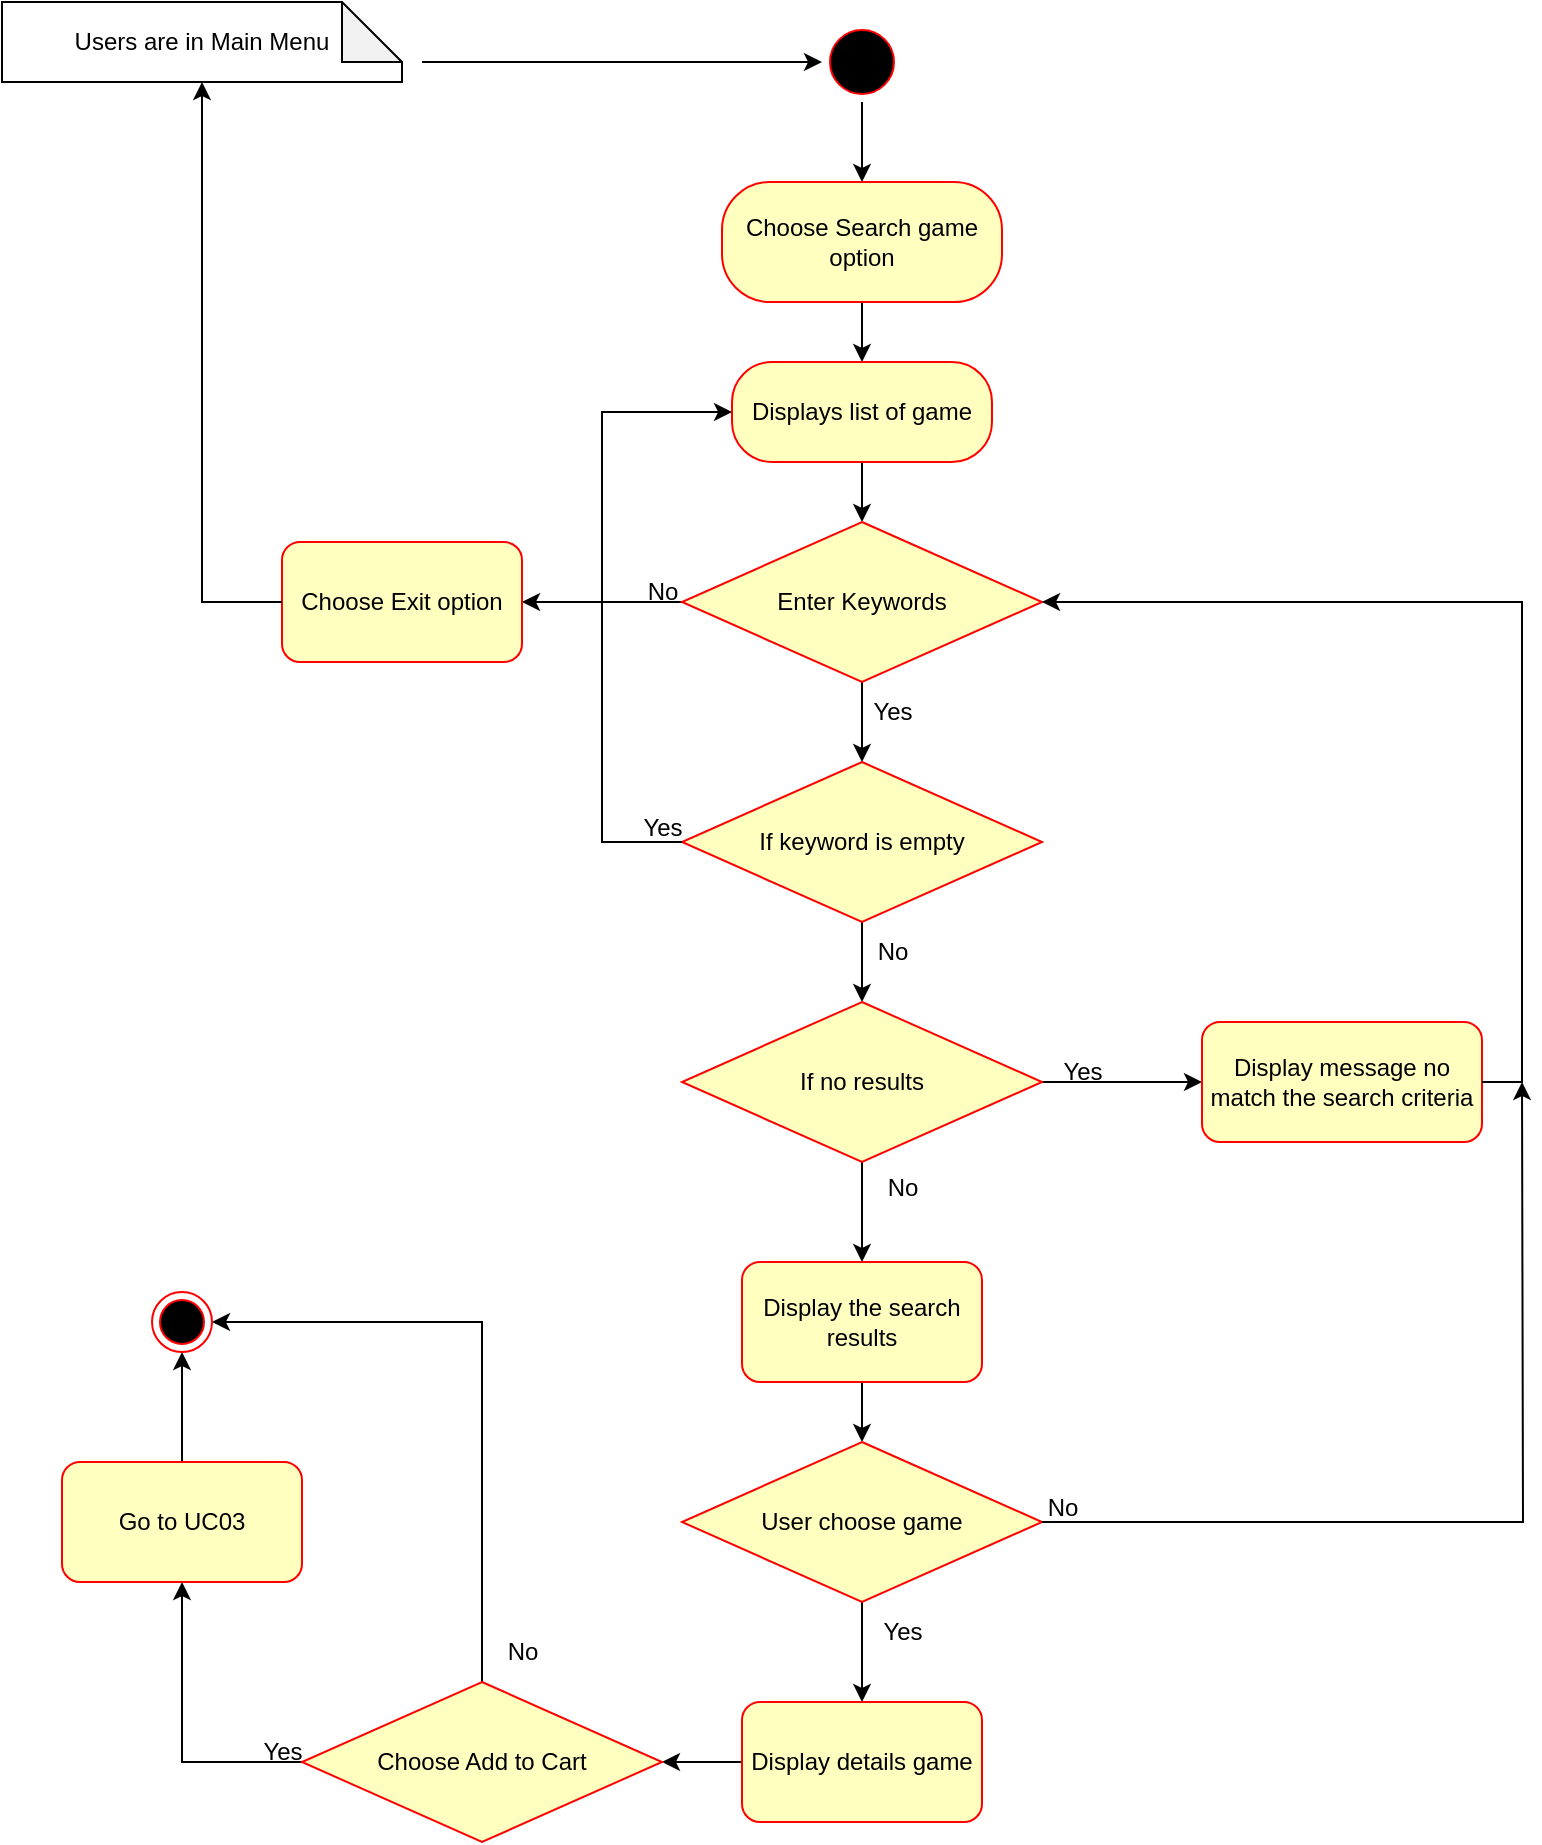 <mxfile version="21.6.1" type="device">
  <diagram name="Page-1" id="pdf92lAs7p1g5eFGPByC">
    <mxGraphModel dx="1420" dy="822" grid="1" gridSize="10" guides="1" tooltips="1" connect="1" arrows="1" fold="1" page="1" pageScale="1" pageWidth="1169" pageHeight="1654" math="0" shadow="0">
      <root>
        <mxCell id="0" />
        <mxCell id="1" parent="0" />
        <mxCell id="3WRZTJSC7eWxSjFzDak7-1" value="Users are in Main Menu" style="shape=note;whiteSpace=wrap;html=1;backgroundOutline=1;darkOpacity=0.05;" parent="1" vertex="1">
          <mxGeometry x="160" y="70" width="200" height="40" as="geometry" />
        </mxCell>
        <mxCell id="znpGrqkIis355zsyrKQV-31" value="" style="edgeStyle=orthogonalEdgeStyle;rounded=0;orthogonalLoop=1;jettySize=auto;html=1;" parent="1" source="znpGrqkIis355zsyrKQV-1" target="znpGrqkIis355zsyrKQV-6" edge="1">
          <mxGeometry relative="1" as="geometry" />
        </mxCell>
        <mxCell id="znpGrqkIis355zsyrKQV-1" value="" style="ellipse;html=1;shape=startState;fillColor=#000000;strokeColor=#ff0000;" parent="1" vertex="1">
          <mxGeometry x="570" y="80" width="40" height="40" as="geometry" />
        </mxCell>
        <mxCell id="znpGrqkIis355zsyrKQV-3" value="" style="endArrow=classic;html=1;rounded=0;entryX=0;entryY=0.5;entryDx=0;entryDy=0;" parent="1" target="znpGrqkIis355zsyrKQV-1" edge="1">
          <mxGeometry width="50" height="50" relative="1" as="geometry">
            <mxPoint x="370" y="100" as="sourcePoint" />
            <mxPoint x="610" y="400" as="targetPoint" />
          </mxGeometry>
        </mxCell>
        <mxCell id="r9_-6e4TvxgxcgmjdAX8-2" value="" style="edgeStyle=orthogonalEdgeStyle;rounded=0;orthogonalLoop=1;jettySize=auto;html=1;" parent="1" source="znpGrqkIis355zsyrKQV-6" target="r9_-6e4TvxgxcgmjdAX8-1" edge="1">
          <mxGeometry relative="1" as="geometry" />
        </mxCell>
        <mxCell id="znpGrqkIis355zsyrKQV-6" value="Choose Search game option" style="rounded=1;whiteSpace=wrap;html=1;arcSize=40;fontColor=#000000;fillColor=#ffffc0;strokeColor=#ff0000;" parent="1" vertex="1">
          <mxGeometry x="520" y="160" width="140" height="60" as="geometry" />
        </mxCell>
        <mxCell id="r9_-6e4TvxgxcgmjdAX8-25" value="" style="edgeStyle=orthogonalEdgeStyle;rounded=0;orthogonalLoop=1;jettySize=auto;html=1;entryX=0.5;entryY=0;entryDx=0;entryDy=0;" parent="1" source="znpGrqkIis355zsyrKQV-11" target="r9_-6e4TvxgxcgmjdAX8-26" edge="1">
          <mxGeometry relative="1" as="geometry">
            <mxPoint x="590" y="620" as="targetPoint" />
          </mxGeometry>
        </mxCell>
        <mxCell id="znpGrqkIis355zsyrKQV-11" value="If keyword is empty" style="rhombus;whiteSpace=wrap;html=1;fontColor=#000000;fillColor=#ffffc0;strokeColor=#ff0000;" parent="1" vertex="1">
          <mxGeometry x="500" y="450" width="180" height="80" as="geometry" />
        </mxCell>
        <mxCell id="r9_-6e4TvxgxcgmjdAX8-15" value="" style="edgeStyle=orthogonalEdgeStyle;rounded=0;orthogonalLoop=1;jettySize=auto;html=1;" parent="1" source="r9_-6e4TvxgxcgmjdAX8-1" target="r9_-6e4TvxgxcgmjdAX8-14" edge="1">
          <mxGeometry relative="1" as="geometry" />
        </mxCell>
        <mxCell id="r9_-6e4TvxgxcgmjdAX8-1" value="Displays list of game" style="rounded=1;whiteSpace=wrap;html=1;arcSize=40;fontColor=#000000;fillColor=#ffffc0;strokeColor=#ff0000;" parent="1" vertex="1">
          <mxGeometry x="525" y="250" width="130" height="50" as="geometry" />
        </mxCell>
        <mxCell id="r9_-6e4TvxgxcgmjdAX8-8" value="" style="edgeStyle=orthogonalEdgeStyle;rounded=0;orthogonalLoop=1;jettySize=auto;html=1;exitX=0;exitY=0.5;exitDx=0;exitDy=0;entryX=0;entryY=0.5;entryDx=0;entryDy=0;" parent="1" source="znpGrqkIis355zsyrKQV-11" target="r9_-6e4TvxgxcgmjdAX8-1" edge="1">
          <mxGeometry relative="1" as="geometry">
            <mxPoint x="520" y="600" as="sourcePoint" />
            <mxPoint x="510" y="190" as="targetPoint" />
            <Array as="points">
              <mxPoint x="460" y="490" />
              <mxPoint x="460" y="275" />
            </Array>
          </mxGeometry>
        </mxCell>
        <mxCell id="r9_-6e4TvxgxcgmjdAX8-13" value="No" style="text;html=1;align=center;verticalAlign=middle;resizable=0;points=[];autosize=1;strokeColor=none;fillColor=none;" parent="1" vertex="1">
          <mxGeometry x="585" y="530" width="40" height="30" as="geometry" />
        </mxCell>
        <mxCell id="r9_-6e4TvxgxcgmjdAX8-17" value="" style="edgeStyle=orthogonalEdgeStyle;rounded=0;orthogonalLoop=1;jettySize=auto;html=1;" parent="1" source="r9_-6e4TvxgxcgmjdAX8-14" target="r9_-6e4TvxgxcgmjdAX8-16" edge="1">
          <mxGeometry relative="1" as="geometry" />
        </mxCell>
        <mxCell id="r9_-6e4TvxgxcgmjdAX8-19" value="" style="edgeStyle=orthogonalEdgeStyle;rounded=0;orthogonalLoop=1;jettySize=auto;html=1;" parent="1" source="r9_-6e4TvxgxcgmjdAX8-14" target="znpGrqkIis355zsyrKQV-11" edge="1">
          <mxGeometry relative="1" as="geometry" />
        </mxCell>
        <mxCell id="r9_-6e4TvxgxcgmjdAX8-14" value="Enter Keywords" style="rhombus;whiteSpace=wrap;html=1;fontColor=#000000;fillColor=#ffffc0;strokeColor=#ff0000;" parent="1" vertex="1">
          <mxGeometry x="500" y="330" width="180" height="80" as="geometry" />
        </mxCell>
        <mxCell id="r9_-6e4TvxgxcgmjdAX8-16" value="Choose Exit option" style="rounded=1;whiteSpace=wrap;html=1;fillColor=#ffffc0;strokeColor=#ff0000;fontColor=#000000;" parent="1" vertex="1">
          <mxGeometry x="300" y="340" width="120" height="60" as="geometry" />
        </mxCell>
        <mxCell id="r9_-6e4TvxgxcgmjdAX8-18" value="" style="edgeStyle=orthogonalEdgeStyle;rounded=0;orthogonalLoop=1;jettySize=auto;html=1;exitX=0;exitY=0.5;exitDx=0;exitDy=0;entryX=0.5;entryY=1;entryDx=0;entryDy=0;entryPerimeter=0;" parent="1" source="r9_-6e4TvxgxcgmjdAX8-16" target="3WRZTJSC7eWxSjFzDak7-1" edge="1">
          <mxGeometry relative="1" as="geometry">
            <mxPoint x="230" y="420" as="sourcePoint" />
            <mxPoint x="170" y="420" as="targetPoint" />
          </mxGeometry>
        </mxCell>
        <mxCell id="r9_-6e4TvxgxcgmjdAX8-20" value="Yes" style="text;html=1;align=center;verticalAlign=middle;resizable=0;points=[];autosize=1;strokeColor=none;fillColor=none;" parent="1" vertex="1">
          <mxGeometry x="470" y="468" width="40" height="30" as="geometry" />
        </mxCell>
        <mxCell id="r9_-6e4TvxgxcgmjdAX8-22" value="Yes" style="text;html=1;align=center;verticalAlign=middle;resizable=0;points=[];autosize=1;strokeColor=none;fillColor=none;" parent="1" vertex="1">
          <mxGeometry x="585" y="410" width="40" height="30" as="geometry" />
        </mxCell>
        <mxCell id="r9_-6e4TvxgxcgmjdAX8-23" value="No" style="text;html=1;align=center;verticalAlign=middle;resizable=0;points=[];autosize=1;strokeColor=none;fillColor=none;" parent="1" vertex="1">
          <mxGeometry x="470" y="350" width="40" height="30" as="geometry" />
        </mxCell>
        <mxCell id="r9_-6e4TvxgxcgmjdAX8-28" value="" style="edgeStyle=orthogonalEdgeStyle;rounded=0;orthogonalLoop=1;jettySize=auto;html=1;" parent="1" source="r9_-6e4TvxgxcgmjdAX8-26" target="r9_-6e4TvxgxcgmjdAX8-27" edge="1">
          <mxGeometry relative="1" as="geometry" />
        </mxCell>
        <mxCell id="r9_-6e4TvxgxcgmjdAX8-33" value="" style="edgeStyle=orthogonalEdgeStyle;rounded=0;orthogonalLoop=1;jettySize=auto;html=1;" parent="1" source="r9_-6e4TvxgxcgmjdAX8-26" target="r9_-6e4TvxgxcgmjdAX8-32" edge="1">
          <mxGeometry relative="1" as="geometry" />
        </mxCell>
        <mxCell id="r9_-6e4TvxgxcgmjdAX8-26" value="If no results" style="rhombus;whiteSpace=wrap;html=1;fontColor=#000000;fillColor=#ffffc0;strokeColor=#ff0000;" parent="1" vertex="1">
          <mxGeometry x="500" y="570" width="180" height="80" as="geometry" />
        </mxCell>
        <mxCell id="r9_-6e4TvxgxcgmjdAX8-27" value="Display message no match the search criteria" style="rounded=1;whiteSpace=wrap;html=1;fillColor=#ffffc0;strokeColor=#ff0000;fontColor=#000000;" parent="1" vertex="1">
          <mxGeometry x="760" y="580" width="140" height="60" as="geometry" />
        </mxCell>
        <mxCell id="r9_-6e4TvxgxcgmjdAX8-29" value="Yes" style="text;html=1;align=center;verticalAlign=middle;resizable=0;points=[];autosize=1;strokeColor=none;fillColor=none;" parent="1" vertex="1">
          <mxGeometry x="680" y="590" width="40" height="30" as="geometry" />
        </mxCell>
        <mxCell id="r9_-6e4TvxgxcgmjdAX8-31" value="" style="edgeStyle=orthogonalEdgeStyle;rounded=0;orthogonalLoop=1;jettySize=auto;html=1;entryX=1;entryY=0.5;entryDx=0;entryDy=0;exitX=1;exitY=0.5;exitDx=0;exitDy=0;" parent="1" source="r9_-6e4TvxgxcgmjdAX8-27" target="r9_-6e4TvxgxcgmjdAX8-14" edge="1">
          <mxGeometry relative="1" as="geometry">
            <mxPoint x="740" y="544.5" as="sourcePoint" />
            <mxPoint x="820" y="544.5" as="targetPoint" />
          </mxGeometry>
        </mxCell>
        <mxCell id="r9_-6e4TvxgxcgmjdAX8-36" value="" style="edgeStyle=orthogonalEdgeStyle;rounded=0;orthogonalLoop=1;jettySize=auto;html=1;" parent="1" source="r9_-6e4TvxgxcgmjdAX8-32" target="r9_-6e4TvxgxcgmjdAX8-35" edge="1">
          <mxGeometry relative="1" as="geometry" />
        </mxCell>
        <mxCell id="r9_-6e4TvxgxcgmjdAX8-32" value="Display the search results" style="rounded=1;whiteSpace=wrap;html=1;fillColor=#ffffc0;strokeColor=#ff0000;fontColor=#000000;" parent="1" vertex="1">
          <mxGeometry x="530" y="700" width="120" height="60" as="geometry" />
        </mxCell>
        <mxCell id="r9_-6e4TvxgxcgmjdAX8-34" value="No" style="text;html=1;align=center;verticalAlign=middle;resizable=0;points=[];autosize=1;strokeColor=none;fillColor=none;" parent="1" vertex="1">
          <mxGeometry x="590" y="648" width="40" height="30" as="geometry" />
        </mxCell>
        <mxCell id="r9_-6e4TvxgxcgmjdAX8-44" value="" style="edgeStyle=orthogonalEdgeStyle;rounded=0;orthogonalLoop=1;jettySize=auto;html=1;entryX=0.5;entryY=0;entryDx=0;entryDy=0;" parent="1" source="r9_-6e4TvxgxcgmjdAX8-35" target="r9_-6e4TvxgxcgmjdAX8-37" edge="1">
          <mxGeometry relative="1" as="geometry">
            <mxPoint x="590" y="910" as="targetPoint" />
          </mxGeometry>
        </mxCell>
        <mxCell id="r9_-6e4TvxgxcgmjdAX8-35" value="User choose game" style="rhombus;whiteSpace=wrap;html=1;fontColor=#000000;fillColor=#ffffc0;strokeColor=#ff0000;" parent="1" vertex="1">
          <mxGeometry x="500" y="790" width="180" height="80" as="geometry" />
        </mxCell>
        <mxCell id="r9_-6e4TvxgxcgmjdAX8-52" value="" style="edgeStyle=orthogonalEdgeStyle;rounded=0;orthogonalLoop=1;jettySize=auto;html=1;" parent="1" source="r9_-6e4TvxgxcgmjdAX8-37" target="r9_-6e4TvxgxcgmjdAX8-51" edge="1">
          <mxGeometry relative="1" as="geometry" />
        </mxCell>
        <mxCell id="r9_-6e4TvxgxcgmjdAX8-37" value="Display details game" style="rounded=1;whiteSpace=wrap;html=1;fillColor=#ffffc0;strokeColor=#ff0000;fontColor=#000000;" parent="1" vertex="1">
          <mxGeometry x="530" y="920" width="120" height="60" as="geometry" />
        </mxCell>
        <mxCell id="r9_-6e4TvxgxcgmjdAX8-39" value="" style="edgeStyle=orthogonalEdgeStyle;rounded=0;orthogonalLoop=1;jettySize=auto;html=1;exitX=1;exitY=0.5;exitDx=0;exitDy=0;" parent="1" source="r9_-6e4TvxgxcgmjdAX8-35" edge="1">
          <mxGeometry relative="1" as="geometry">
            <mxPoint x="870" y="820" as="sourcePoint" />
            <mxPoint x="920" y="610" as="targetPoint" />
          </mxGeometry>
        </mxCell>
        <mxCell id="r9_-6e4TvxgxcgmjdAX8-40" value="No" style="text;html=1;align=center;verticalAlign=middle;resizable=0;points=[];autosize=1;strokeColor=none;fillColor=none;" parent="1" vertex="1">
          <mxGeometry x="670" y="808" width="40" height="30" as="geometry" />
        </mxCell>
        <mxCell id="r9_-6e4TvxgxcgmjdAX8-41" value="Yes" style="text;html=1;align=center;verticalAlign=middle;resizable=0;points=[];autosize=1;strokeColor=none;fillColor=none;" parent="1" vertex="1">
          <mxGeometry x="590" y="870" width="40" height="30" as="geometry" />
        </mxCell>
        <mxCell id="r9_-6e4TvxgxcgmjdAX8-54" value="" style="edgeStyle=orthogonalEdgeStyle;rounded=0;orthogonalLoop=1;jettySize=auto;html=1;exitX=0;exitY=0.5;exitDx=0;exitDy=0;entryX=0.5;entryY=1;entryDx=0;entryDy=0;" parent="1" source="r9_-6e4TvxgxcgmjdAX8-51" target="r9_-6e4TvxgxcgmjdAX8-53" edge="1">
          <mxGeometry relative="1" as="geometry">
            <mxPoint x="270" y="970" as="sourcePoint" />
            <mxPoint x="120" y="920" as="targetPoint" />
          </mxGeometry>
        </mxCell>
        <mxCell id="r9_-6e4TvxgxcgmjdAX8-60" value="" style="edgeStyle=orthogonalEdgeStyle;rounded=0;orthogonalLoop=1;jettySize=auto;html=1;entryX=1;entryY=0.5;entryDx=0;entryDy=0;" parent="1" source="r9_-6e4TvxgxcgmjdAX8-51" target="r9_-6e4TvxgxcgmjdAX8-55" edge="1">
          <mxGeometry relative="1" as="geometry">
            <mxPoint x="390" y="770" as="targetPoint" />
            <Array as="points">
              <mxPoint x="400" y="730" />
            </Array>
          </mxGeometry>
        </mxCell>
        <mxCell id="r9_-6e4TvxgxcgmjdAX8-51" value="Choose Add to Cart" style="rhombus;whiteSpace=wrap;html=1;fontColor=#000000;fillColor=#ffffc0;strokeColor=#ff0000;" parent="1" vertex="1">
          <mxGeometry x="310" y="910" width="180" height="80" as="geometry" />
        </mxCell>
        <mxCell id="r9_-6e4TvxgxcgmjdAX8-56" value="" style="edgeStyle=orthogonalEdgeStyle;rounded=0;orthogonalLoop=1;jettySize=auto;html=1;" parent="1" source="r9_-6e4TvxgxcgmjdAX8-53" target="r9_-6e4TvxgxcgmjdAX8-55" edge="1">
          <mxGeometry relative="1" as="geometry" />
        </mxCell>
        <mxCell id="r9_-6e4TvxgxcgmjdAX8-53" value="Go to UC03" style="rounded=1;whiteSpace=wrap;html=1;fillColor=#ffffc0;strokeColor=#ff0000;fontColor=#000000;" parent="1" vertex="1">
          <mxGeometry x="190" y="800" width="120" height="60" as="geometry" />
        </mxCell>
        <mxCell id="r9_-6e4TvxgxcgmjdAX8-55" value="" style="ellipse;html=1;shape=endState;fillColor=#000000;strokeColor=#ff0000;" parent="1" vertex="1">
          <mxGeometry x="235" y="715" width="30" height="30" as="geometry" />
        </mxCell>
        <mxCell id="r9_-6e4TvxgxcgmjdAX8-57" value="Yes" style="text;html=1;align=center;verticalAlign=middle;resizable=0;points=[];autosize=1;strokeColor=none;fillColor=none;" parent="1" vertex="1">
          <mxGeometry x="280" y="930" width="40" height="30" as="geometry" />
        </mxCell>
        <mxCell id="r9_-6e4TvxgxcgmjdAX8-61" value="No" style="text;html=1;align=center;verticalAlign=middle;resizable=0;points=[];autosize=1;strokeColor=none;fillColor=none;" parent="1" vertex="1">
          <mxGeometry x="400" y="880" width="40" height="30" as="geometry" />
        </mxCell>
      </root>
    </mxGraphModel>
  </diagram>
</mxfile>
